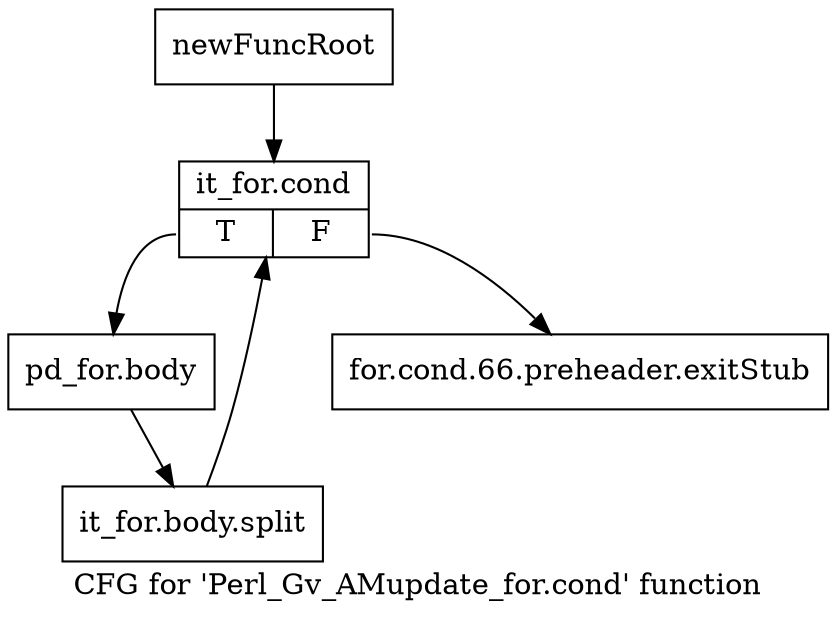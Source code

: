 digraph "CFG for 'Perl_Gv_AMupdate_for.cond' function" {
	label="CFG for 'Perl_Gv_AMupdate_for.cond' function";

	Node0x4b7a320 [shape=record,label="{newFuncRoot}"];
	Node0x4b7a320 -> Node0x4b833c0;
	Node0x4b83370 [shape=record,label="{for.cond.66.preheader.exitStub}"];
	Node0x4b833c0 [shape=record,label="{it_for.cond|{<s0>T|<s1>F}}"];
	Node0x4b833c0:s0 -> Node0x4b83410;
	Node0x4b833c0:s1 -> Node0x4b83370;
	Node0x4b83410 [shape=record,label="{pd_for.body}"];
	Node0x4b83410 -> Node0x6b78420;
	Node0x6b78420 [shape=record,label="{it_for.body.split}"];
	Node0x6b78420 -> Node0x4b833c0;
}
